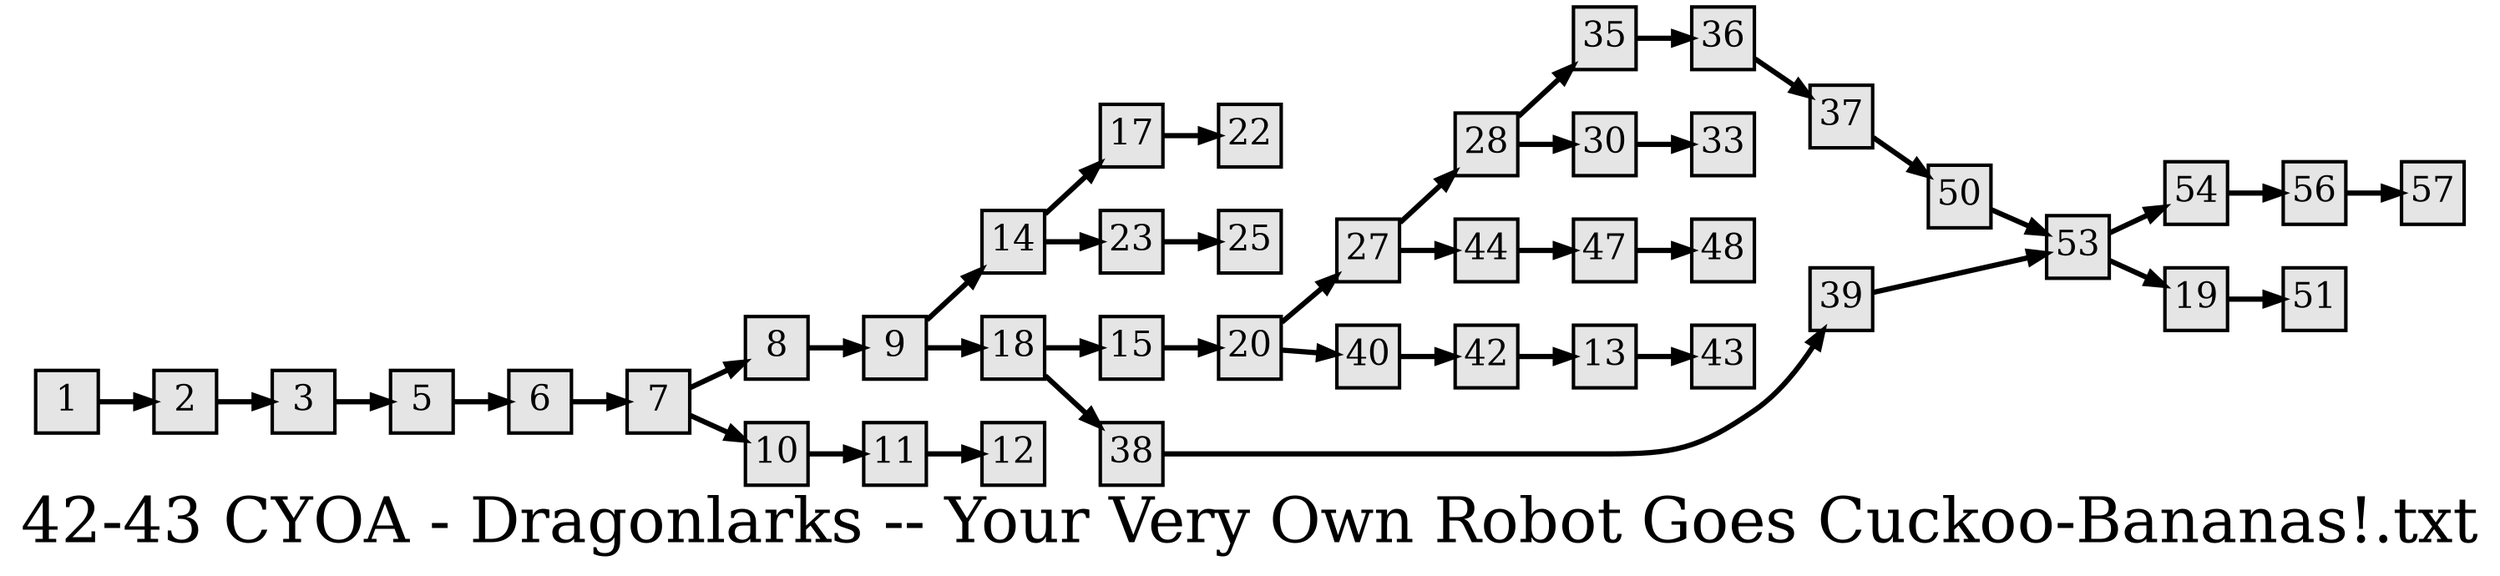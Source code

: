 digraph g{
  graph [ label="42-43 CYOA - Dragonlarks -- Your Very Own Robot Goes Cuckoo-Bananas!.txt" rankdir=LR, ordering=out, fontsize=36, nodesep="0.35", ranksep="0.45"];
  node  [shape=rect, penwidth=2, fontsize=20, style=filled, fillcolor=grey90, margin="0,0", labelfloat=true, regular=true, fixedsize=true];
  edge  [labelfloat=true, penwidth=3, fontsize=12];
  1 -> 2;
  2 -> 3;
  3 -> 5;
  5 -> 6;
  6 -> 7;
  7 -> 8;
  7 -> 10;
  8 -> 9;
  9 -> 14;
  9 -> 18;
  10 -> 11;
  11 -> 12;
  13 -> 43;
  14 -> 17;
  14 -> 23;
  15 -> 20;
  17 -> 22;
  18 -> 15;
  18 -> 38;
  19 -> 51;
  20 -> 27;
  20 -> 40;
  23 -> 25;
  27 -> 28;
  27 -> 44;
  28 -> 35;
  28 -> 30;
  30 -> 33;
  35 -> 36;
  36 -> 37;
  37 -> 50;
  
  38 -> 39;
  39 -> 53;
  40 -> 42;
  42 -> 13;
  44 -> 47;
  47 -> 48;
  50 -> 53;
  53 -> 54;
  53 -> 19;
  54 -> 56;
  56 -> 57;
}

